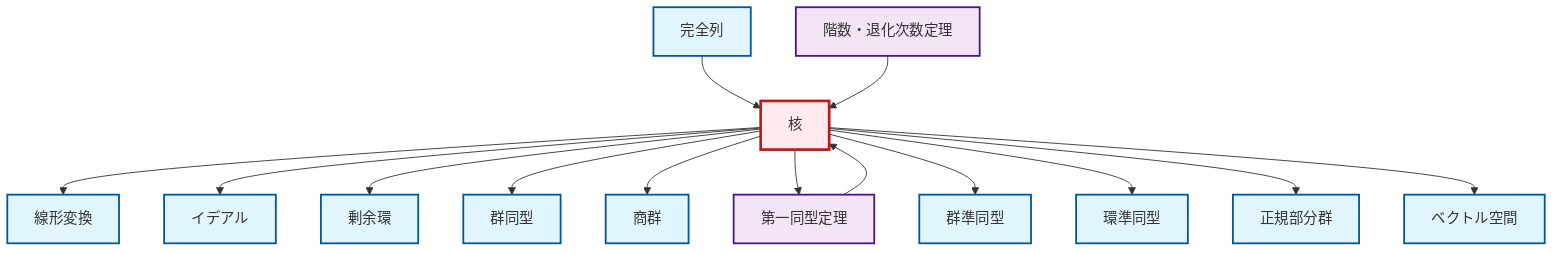 graph TD
    classDef definition fill:#e1f5fe,stroke:#01579b,stroke-width:2px
    classDef theorem fill:#f3e5f5,stroke:#4a148c,stroke-width:2px
    classDef axiom fill:#fff3e0,stroke:#e65100,stroke-width:2px
    classDef example fill:#e8f5e9,stroke:#1b5e20,stroke-width:2px
    classDef current fill:#ffebee,stroke:#b71c1c,stroke-width:3px
    def-kernel["核"]:::definition
    def-isomorphism["群同型"]:::definition
    def-quotient-ring["剰余環"]:::definition
    thm-first-isomorphism["第一同型定理"]:::theorem
    def-linear-transformation["線形変換"]:::definition
    def-ideal["イデアル"]:::definition
    def-homomorphism["群準同型"]:::definition
    thm-rank-nullity["階数・退化次数定理"]:::theorem
    def-vector-space["ベクトル空間"]:::definition
    def-exact-sequence["完全列"]:::definition
    def-quotient-group["商群"]:::definition
    def-normal-subgroup["正規部分群"]:::definition
    def-ring-homomorphism["環準同型"]:::definition
    def-exact-sequence --> def-kernel
    def-kernel --> def-linear-transformation
    def-kernel --> def-ideal
    thm-first-isomorphism --> def-kernel
    def-kernel --> def-quotient-ring
    def-kernel --> def-isomorphism
    def-kernel --> def-quotient-group
    def-kernel --> thm-first-isomorphism
    def-kernel --> def-homomorphism
    thm-rank-nullity --> def-kernel
    def-kernel --> def-ring-homomorphism
    def-kernel --> def-normal-subgroup
    def-kernel --> def-vector-space
    class def-kernel current
